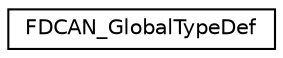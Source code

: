 digraph "Graphical Class Hierarchy"
{
 // LATEX_PDF_SIZE
  edge [fontname="Helvetica",fontsize="10",labelfontname="Helvetica",labelfontsize="10"];
  node [fontname="Helvetica",fontsize="10",shape=record];
  rankdir="LR";
  Node0 [label="FDCAN_GlobalTypeDef",height=0.2,width=0.4,color="black", fillcolor="white", style="filled",URL="$structFDCAN__GlobalTypeDef.html",tooltip="FD Controller Area Network."];
}
